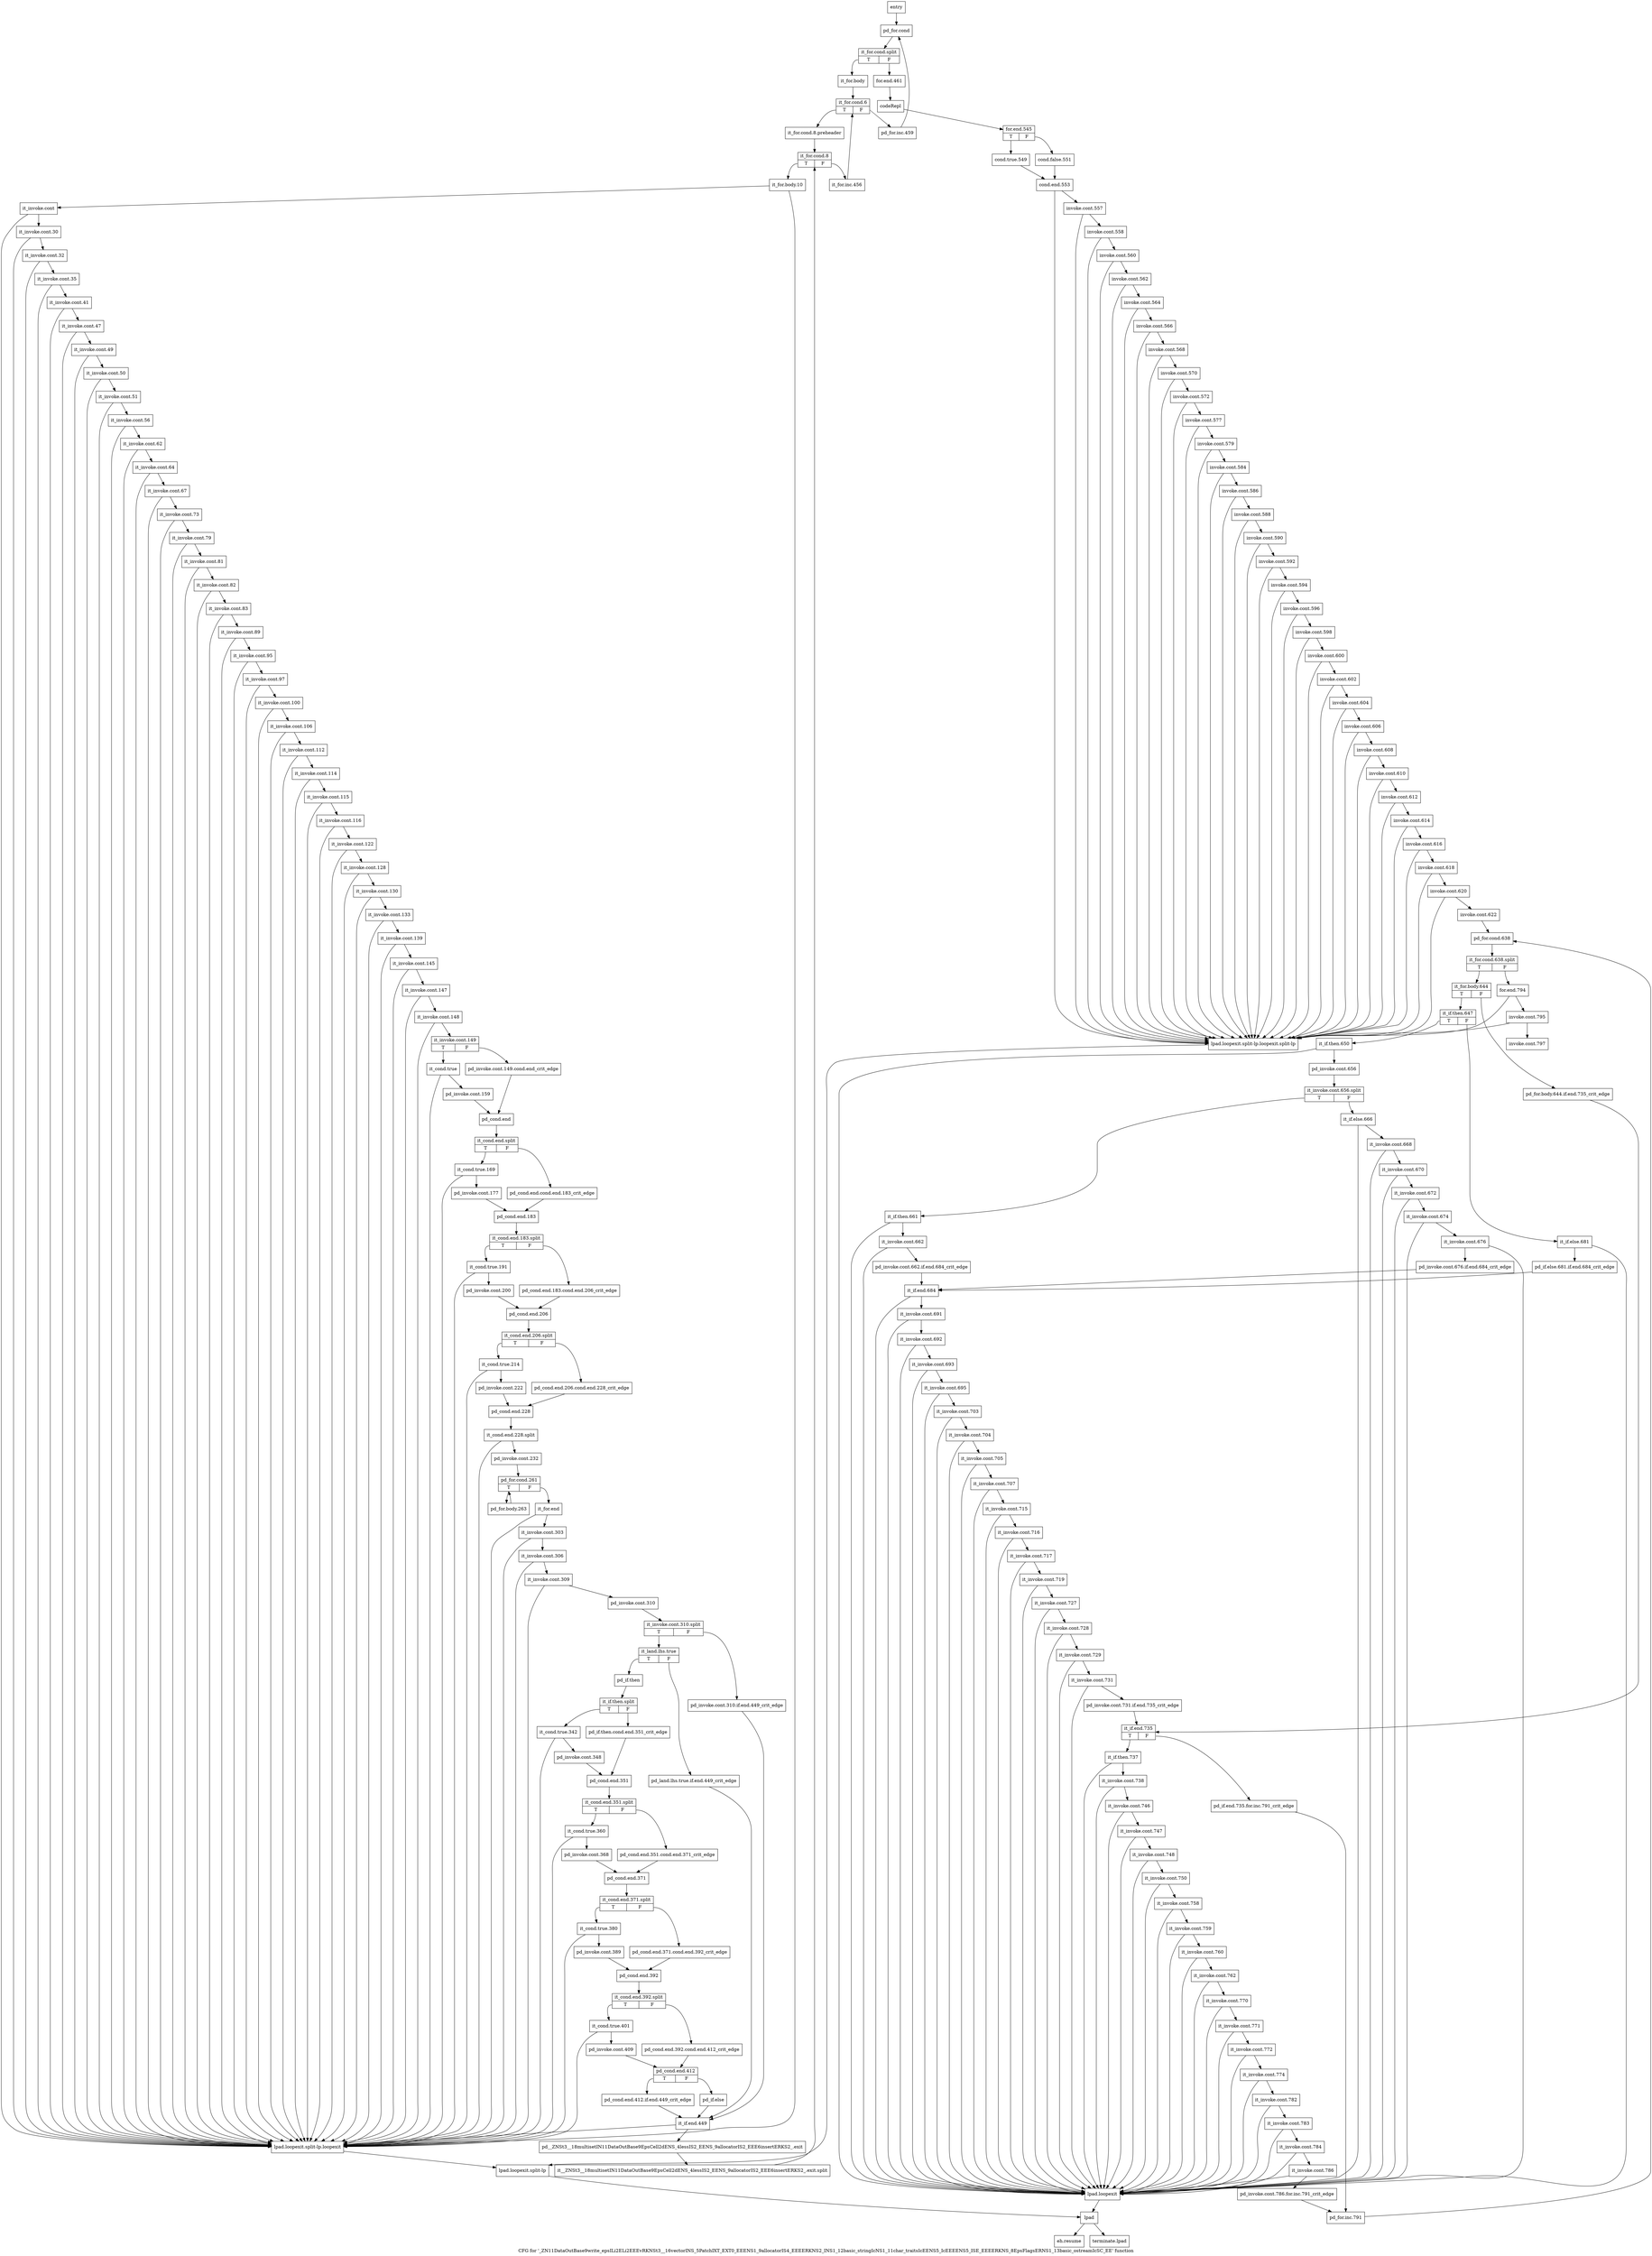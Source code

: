 digraph "CFG for '_ZN11DataOutBase9write_epsILi2ELi2EEEvRKNSt3__16vectorINS_5PatchIXT_EXT0_EEENS1_9allocatorIS4_EEEERKNS2_INS1_12basic_stringIcNS1_11char_traitsIcEENS5_IcEEEENS5_ISE_EEEERKNS_8EpsFlagsERNS1_13basic_ostreamIcSC_EE' function" {
	label="CFG for '_ZN11DataOutBase9write_epsILi2ELi2EEEvRKNSt3__16vectorINS_5PatchIXT_EXT0_EEENS1_9allocatorIS4_EEEERKNS2_INS1_12basic_stringIcNS1_11char_traitsIcEENS5_IcEEEENS5_ISE_EEEERKNS_8EpsFlagsERNS1_13basic_ostreamIcSC_EE' function";

	Node0x358b2e0 [shape=record,label="{entry}"];
	Node0x358b2e0 -> Node0x358b330;
	Node0x358b330 [shape=record,label="{pd_for.cond}"];
	Node0x358b330 -> Node0x9b7e5e0;
	Node0x9b7e5e0 [shape=record,label="{it_for.cond.split|{<s0>T|<s1>F}}"];
	Node0x9b7e5e0:s0 -> Node0x358b380;
	Node0x9b7e5e0:s1 -> Node0x35db050;
	Node0x358b380 [shape=record,label="{it_for.body}"];
	Node0x358b380 -> Node0x358b3d0;
	Node0x358b3d0 [shape=record,label="{it_for.cond.6|{<s0>T|<s1>F}}"];
	Node0x358b3d0:s0 -> Node0x358b420;
	Node0x358b3d0:s1 -> Node0x35db000;
	Node0x358b420 [shape=record,label="{it_for.cond.8.preheader}"];
	Node0x358b420 -> Node0x358b470;
	Node0x358b470 [shape=record,label="{it_for.cond.8|{<s0>T|<s1>F}}"];
	Node0x358b470:s0 -> Node0x35d9390;
	Node0x358b470:s1 -> Node0x35dafb0;
	Node0x35d9390 [shape=record,label="{it_for.body.10}"];
	Node0x35d9390 -> Node0x35d93e0;
	Node0x35d9390 -> Node0x35da560;
	Node0x35d93e0 [shape=record,label="{it_invoke.cont}"];
	Node0x35d93e0 -> Node0x35d9430;
	Node0x35d93e0 -> Node0x35da560;
	Node0x35d9430 [shape=record,label="{it_invoke.cont.30}"];
	Node0x35d9430 -> Node0x35d9480;
	Node0x35d9430 -> Node0x35da560;
	Node0x35d9480 [shape=record,label="{it_invoke.cont.32}"];
	Node0x35d9480 -> Node0x35d94d0;
	Node0x35d9480 -> Node0x35da560;
	Node0x35d94d0 [shape=record,label="{it_invoke.cont.35}"];
	Node0x35d94d0 -> Node0x35d9520;
	Node0x35d94d0 -> Node0x35da560;
	Node0x35d9520 [shape=record,label="{it_invoke.cont.41}"];
	Node0x35d9520 -> Node0x35d9570;
	Node0x35d9520 -> Node0x35da560;
	Node0x35d9570 [shape=record,label="{it_invoke.cont.47}"];
	Node0x35d9570 -> Node0x35d95c0;
	Node0x35d9570 -> Node0x35da560;
	Node0x35d95c0 [shape=record,label="{it_invoke.cont.49}"];
	Node0x35d95c0 -> Node0x35d9610;
	Node0x35d95c0 -> Node0x35da560;
	Node0x35d9610 [shape=record,label="{it_invoke.cont.50}"];
	Node0x35d9610 -> Node0x35d9660;
	Node0x35d9610 -> Node0x35da560;
	Node0x35d9660 [shape=record,label="{it_invoke.cont.51}"];
	Node0x35d9660 -> Node0x35d96b0;
	Node0x35d9660 -> Node0x35da560;
	Node0x35d96b0 [shape=record,label="{it_invoke.cont.56}"];
	Node0x35d96b0 -> Node0x35d9700;
	Node0x35d96b0 -> Node0x35da560;
	Node0x35d9700 [shape=record,label="{it_invoke.cont.62}"];
	Node0x35d9700 -> Node0x35d9750;
	Node0x35d9700 -> Node0x35da560;
	Node0x35d9750 [shape=record,label="{it_invoke.cont.64}"];
	Node0x35d9750 -> Node0x35d97a0;
	Node0x35d9750 -> Node0x35da560;
	Node0x35d97a0 [shape=record,label="{it_invoke.cont.67}"];
	Node0x35d97a0 -> Node0x35d97f0;
	Node0x35d97a0 -> Node0x35da560;
	Node0x35d97f0 [shape=record,label="{it_invoke.cont.73}"];
	Node0x35d97f0 -> Node0x35d9840;
	Node0x35d97f0 -> Node0x35da560;
	Node0x35d9840 [shape=record,label="{it_invoke.cont.79}"];
	Node0x35d9840 -> Node0x35d9890;
	Node0x35d9840 -> Node0x35da560;
	Node0x35d9890 [shape=record,label="{it_invoke.cont.81}"];
	Node0x35d9890 -> Node0x35d98e0;
	Node0x35d9890 -> Node0x35da560;
	Node0x35d98e0 [shape=record,label="{it_invoke.cont.82}"];
	Node0x35d98e0 -> Node0x35d9930;
	Node0x35d98e0 -> Node0x35da560;
	Node0x35d9930 [shape=record,label="{it_invoke.cont.83}"];
	Node0x35d9930 -> Node0x35d9980;
	Node0x35d9930 -> Node0x35da560;
	Node0x35d9980 [shape=record,label="{it_invoke.cont.89}"];
	Node0x35d9980 -> Node0x35d99d0;
	Node0x35d9980 -> Node0x35da560;
	Node0x35d99d0 [shape=record,label="{it_invoke.cont.95}"];
	Node0x35d99d0 -> Node0x35d9a20;
	Node0x35d99d0 -> Node0x35da560;
	Node0x35d9a20 [shape=record,label="{it_invoke.cont.97}"];
	Node0x35d9a20 -> Node0x35d9a70;
	Node0x35d9a20 -> Node0x35da560;
	Node0x35d9a70 [shape=record,label="{it_invoke.cont.100}"];
	Node0x35d9a70 -> Node0x35d9ac0;
	Node0x35d9a70 -> Node0x35da560;
	Node0x35d9ac0 [shape=record,label="{it_invoke.cont.106}"];
	Node0x35d9ac0 -> Node0x35d9b10;
	Node0x35d9ac0 -> Node0x35da560;
	Node0x35d9b10 [shape=record,label="{it_invoke.cont.112}"];
	Node0x35d9b10 -> Node0x35d9b60;
	Node0x35d9b10 -> Node0x35da560;
	Node0x35d9b60 [shape=record,label="{it_invoke.cont.114}"];
	Node0x35d9b60 -> Node0x35d9bb0;
	Node0x35d9b60 -> Node0x35da560;
	Node0x35d9bb0 [shape=record,label="{it_invoke.cont.115}"];
	Node0x35d9bb0 -> Node0x35d9c00;
	Node0x35d9bb0 -> Node0x35da560;
	Node0x35d9c00 [shape=record,label="{it_invoke.cont.116}"];
	Node0x35d9c00 -> Node0x35d9c50;
	Node0x35d9c00 -> Node0x35da560;
	Node0x35d9c50 [shape=record,label="{it_invoke.cont.122}"];
	Node0x35d9c50 -> Node0x35d9ca0;
	Node0x35d9c50 -> Node0x35da560;
	Node0x35d9ca0 [shape=record,label="{it_invoke.cont.128}"];
	Node0x35d9ca0 -> Node0x35d9cf0;
	Node0x35d9ca0 -> Node0x35da560;
	Node0x35d9cf0 [shape=record,label="{it_invoke.cont.130}"];
	Node0x35d9cf0 -> Node0x35d9d40;
	Node0x35d9cf0 -> Node0x35da560;
	Node0x35d9d40 [shape=record,label="{it_invoke.cont.133}"];
	Node0x35d9d40 -> Node0x35d9d90;
	Node0x35d9d40 -> Node0x35da560;
	Node0x35d9d90 [shape=record,label="{it_invoke.cont.139}"];
	Node0x35d9d90 -> Node0x35d9de0;
	Node0x35d9d90 -> Node0x35da560;
	Node0x35d9de0 [shape=record,label="{it_invoke.cont.145}"];
	Node0x35d9de0 -> Node0x35d9e30;
	Node0x35d9de0 -> Node0x35da560;
	Node0x35d9e30 [shape=record,label="{it_invoke.cont.147}"];
	Node0x35d9e30 -> Node0x35d9e80;
	Node0x35d9e30 -> Node0x35da560;
	Node0x35d9e80 [shape=record,label="{it_invoke.cont.148}"];
	Node0x35d9e80 -> Node0x35d9ed0;
	Node0x35d9e80 -> Node0x35da560;
	Node0x35d9ed0 [shape=record,label="{it_invoke.cont.149|{<s0>T|<s1>F}}"];
	Node0x35d9ed0:s0 -> Node0x35d9f70;
	Node0x35d9ed0:s1 -> Node0x35d9f20;
	Node0x35d9f20 [shape=record,label="{pd_invoke.cont.149.cond.end_crit_edge}"];
	Node0x35d9f20 -> Node0x35da010;
	Node0x35d9f70 [shape=record,label="{it_cond.true}"];
	Node0x35d9f70 -> Node0x35d9fc0;
	Node0x35d9f70 -> Node0x35da560;
	Node0x35d9fc0 [shape=record,label="{pd_invoke.cont.159}"];
	Node0x35d9fc0 -> Node0x35da010;
	Node0x35da010 [shape=record,label="{pd_cond.end}"];
	Node0x35da010 -> Node0x9b7fc30;
	Node0x9b7fc30 [shape=record,label="{it_cond.end.split|{<s0>T|<s1>F}}"];
	Node0x9b7fc30:s0 -> Node0x35da0b0;
	Node0x9b7fc30:s1 -> Node0x35da060;
	Node0x35da060 [shape=record,label="{pd_cond.end.cond.end.183_crit_edge}"];
	Node0x35da060 -> Node0x35da150;
	Node0x35da0b0 [shape=record,label="{it_cond.true.169}"];
	Node0x35da0b0 -> Node0x35da100;
	Node0x35da0b0 -> Node0x35da560;
	Node0x35da100 [shape=record,label="{pd_invoke.cont.177}"];
	Node0x35da100 -> Node0x35da150;
	Node0x35da150 [shape=record,label="{pd_cond.end.183}"];
	Node0x35da150 -> Node0x9b7ff30;
	Node0x9b7ff30 [shape=record,label="{it_cond.end.183.split|{<s0>T|<s1>F}}"];
	Node0x9b7ff30:s0 -> Node0x35da1f0;
	Node0x9b7ff30:s1 -> Node0x35da1a0;
	Node0x35da1a0 [shape=record,label="{pd_cond.end.183.cond.end.206_crit_edge}"];
	Node0x35da1a0 -> Node0x35da290;
	Node0x35da1f0 [shape=record,label="{it_cond.true.191}"];
	Node0x35da1f0 -> Node0x35da240;
	Node0x35da1f0 -> Node0x35da560;
	Node0x35da240 [shape=record,label="{pd_invoke.cont.200}"];
	Node0x35da240 -> Node0x35da290;
	Node0x35da290 [shape=record,label="{pd_cond.end.206}"];
	Node0x35da290 -> Node0x9b80130;
	Node0x9b80130 [shape=record,label="{it_cond.end.206.split|{<s0>T|<s1>F}}"];
	Node0x9b80130:s0 -> Node0x35da330;
	Node0x9b80130:s1 -> Node0x35da2e0;
	Node0x35da2e0 [shape=record,label="{pd_cond.end.206.cond.end.228_crit_edge}"];
	Node0x35da2e0 -> Node0x35da3d0;
	Node0x35da330 [shape=record,label="{it_cond.true.214}"];
	Node0x35da330 -> Node0x35da380;
	Node0x35da330 -> Node0x35da560;
	Node0x35da380 [shape=record,label="{pd_invoke.cont.222}"];
	Node0x35da380 -> Node0x35da3d0;
	Node0x35da3d0 [shape=record,label="{pd_cond.end.228}"];
	Node0x35da3d0 -> Node0x9b7e430;
	Node0x9b7e430 [shape=record,label="{it_cond.end.228.split}"];
	Node0x9b7e430 -> Node0x35da420;
	Node0x9b7e430 -> Node0x35da560;
	Node0x35da420 [shape=record,label="{pd_invoke.cont.232}"];
	Node0x35da420 -> Node0x35da470;
	Node0x35da470 [shape=record,label="{pd_for.cond.261|{<s0>T|<s1>F}}"];
	Node0x35da470:s0 -> Node0x35da4c0;
	Node0x35da470:s1 -> Node0x35da6a0;
	Node0x35da4c0 [shape=record,label="{pd_for.body.263}"];
	Node0x35da4c0 -> Node0x35da470;
	Node0x35da510 [shape=record,label="{lpad.loopexit}"];
	Node0x35da510 -> Node0x35da650;
	Node0x35da560 [shape=record,label="{lpad.loopexit.split-lp.loopexit}"];
	Node0x35da560 -> Node0x35da600;
	Node0x35da5b0 [shape=record,label="{lpad.loopexit.split-lp.loopexit.split-lp}"];
	Node0x35da5b0 -> Node0x35da600;
	Node0x35da600 [shape=record,label="{lpad.loopexit.split-lp}"];
	Node0x35da600 -> Node0x35da650;
	Node0x35da650 [shape=record,label="{lpad}"];
	Node0x35da650 -> Node0x35dcef0;
	Node0x35da650 -> Node0x35dcf40;
	Node0x35da6a0 [shape=record,label="{it_for.end}"];
	Node0x35da6a0 -> Node0x35da6f0;
	Node0x35da6a0 -> Node0x35da560;
	Node0x35da6f0 [shape=record,label="{it_invoke.cont.303}"];
	Node0x35da6f0 -> Node0x35da740;
	Node0x35da6f0 -> Node0x35da560;
	Node0x35da740 [shape=record,label="{it_invoke.cont.306}"];
	Node0x35da740 -> Node0x35da790;
	Node0x35da740 -> Node0x35da560;
	Node0x35da790 [shape=record,label="{it_invoke.cont.309}"];
	Node0x35da790 -> Node0x35da7e0;
	Node0x35da790 -> Node0x35da560;
	Node0x35da7e0 [shape=record,label="{pd_invoke.cont.310}"];
	Node0x35da7e0 -> Node0x9b80530;
	Node0x9b80530 [shape=record,label="{it_invoke.cont.310.split|{<s0>T|<s1>F}}"];
	Node0x9b80530:s0 -> Node0x35da880;
	Node0x9b80530:s1 -> Node0x35da830;
	Node0x35da830 [shape=record,label="{pd_invoke.cont.310.if.end.449_crit_edge}"];
	Node0x35da830 -> Node0x35daf10;
	Node0x35da880 [shape=record,label="{it_land.lhs.true|{<s0>T|<s1>F}}"];
	Node0x35da880:s0 -> Node0x35da920;
	Node0x35da880:s1 -> Node0x35da8d0;
	Node0x35da8d0 [shape=record,label="{pd_land.lhs.true.if.end.449_crit_edge}"];
	Node0x35da8d0 -> Node0x35daf10;
	Node0x35da920 [shape=record,label="{pd_if.then}"];
	Node0x35da920 -> Node0x9b80f40;
	Node0x9b80f40 [shape=record,label="{it_if.then.split|{<s0>T|<s1>F}}"];
	Node0x9b80f40:s0 -> Node0x35da9c0;
	Node0x9b80f40:s1 -> Node0x35da970;
	Node0x35da970 [shape=record,label="{pd_if.then.cond.end.351_crit_edge}"];
	Node0x35da970 -> Node0x35daa60;
	Node0x35da9c0 [shape=record,label="{it_cond.true.342}"];
	Node0x35da9c0 -> Node0x35daa10;
	Node0x35da9c0 -> Node0x35da560;
	Node0x35daa10 [shape=record,label="{pd_invoke.cont.348}"];
	Node0x35daa10 -> Node0x35daa60;
	Node0x35daa60 [shape=record,label="{pd_cond.end.351}"];
	Node0x35daa60 -> Node0x9b812c0;
	Node0x9b812c0 [shape=record,label="{it_cond.end.351.split|{<s0>T|<s1>F}}"];
	Node0x9b812c0:s0 -> Node0x35dab00;
	Node0x9b812c0:s1 -> Node0x35daab0;
	Node0x35daab0 [shape=record,label="{pd_cond.end.351.cond.end.371_crit_edge}"];
	Node0x35daab0 -> Node0x35daba0;
	Node0x35dab00 [shape=record,label="{it_cond.true.360}"];
	Node0x35dab00 -> Node0x35dab50;
	Node0x35dab00 -> Node0x35da560;
	Node0x35dab50 [shape=record,label="{pd_invoke.cont.368}"];
	Node0x35dab50 -> Node0x35daba0;
	Node0x35daba0 [shape=record,label="{pd_cond.end.371}"];
	Node0x35daba0 -> Node0x9b82180;
	Node0x9b82180 [shape=record,label="{it_cond.end.371.split|{<s0>T|<s1>F}}"];
	Node0x9b82180:s0 -> Node0x35dac40;
	Node0x9b82180:s1 -> Node0x35dabf0;
	Node0x35dabf0 [shape=record,label="{pd_cond.end.371.cond.end.392_crit_edge}"];
	Node0x35dabf0 -> Node0x35dace0;
	Node0x35dac40 [shape=record,label="{it_cond.true.380}"];
	Node0x35dac40 -> Node0x35dac90;
	Node0x35dac40 -> Node0x35da560;
	Node0x35dac90 [shape=record,label="{pd_invoke.cont.389}"];
	Node0x35dac90 -> Node0x35dace0;
	Node0x35dace0 [shape=record,label="{pd_cond.end.392}"];
	Node0x35dace0 -> Node0x9b81d10;
	Node0x9b81d10 [shape=record,label="{it_cond.end.392.split|{<s0>T|<s1>F}}"];
	Node0x9b81d10:s0 -> Node0x35dad80;
	Node0x9b81d10:s1 -> Node0x35dad30;
	Node0x35dad30 [shape=record,label="{pd_cond.end.392.cond.end.412_crit_edge}"];
	Node0x35dad30 -> Node0x35dae20;
	Node0x35dad80 [shape=record,label="{it_cond.true.401}"];
	Node0x35dad80 -> Node0x35dadd0;
	Node0x35dad80 -> Node0x35da560;
	Node0x35dadd0 [shape=record,label="{pd_invoke.cont.409}"];
	Node0x35dadd0 -> Node0x35dae20;
	Node0x35dae20 [shape=record,label="{pd_cond.end.412|{<s0>T|<s1>F}}"];
	Node0x35dae20:s0 -> Node0x35dae70;
	Node0x35dae20:s1 -> Node0x35daec0;
	Node0x35dae70 [shape=record,label="{pd_cond.end.412.if.end.449_crit_edge}"];
	Node0x35dae70 -> Node0x35daf10;
	Node0x35daec0 [shape=record,label="{pd_if.else}"];
	Node0x35daec0 -> Node0x35daf10;
	Node0x35daf10 [shape=record,label="{it_if.end.449}"];
	Node0x35daf10 -> Node0x35daf60;
	Node0x35daf10 -> Node0x35da560;
	Node0x35daf60 [shape=record,label="{pd__ZNSt3__18multisetIN11DataOutBase9EpsCell2dENS_4lessIS2_EENS_9allocatorIS2_EEE6insertERKS2_.exit}"];
	Node0x35daf60 -> Node0x9b82e50;
	Node0x9b82e50 [shape=record,label="{it__ZNSt3__18multisetIN11DataOutBase9EpsCell2dENS_4lessIS2_EENS_9allocatorIS2_EEE6insertERKS2_.exit.split}"];
	Node0x9b82e50 -> Node0x358b470;
	Node0x35dafb0 [shape=record,label="{it_for.inc.456}"];
	Node0x35dafb0 -> Node0x358b3d0;
	Node0x35db000 [shape=record,label="{pd_for.inc.459}"];
	Node0x35db000 -> Node0x358b330;
	Node0x35db050 [shape=record,label="{for.end.461}"];
	Node0x35db050 -> Node0x35db0a0;
	Node0x35db0a0 [shape=record,label="{codeRepl}"];
	Node0x35db0a0 -> Node0x35db0f0;
	Node0x35db0f0 [shape=record,label="{for.end.545|{<s0>T|<s1>F}}"];
	Node0x35db0f0:s0 -> Node0x35db140;
	Node0x35db0f0:s1 -> Node0x35db190;
	Node0x35db140 [shape=record,label="{cond.true.549}"];
	Node0x35db140 -> Node0x35db1e0;
	Node0x35db190 [shape=record,label="{cond.false.551}"];
	Node0x35db190 -> Node0x35db1e0;
	Node0x35db1e0 [shape=record,label="{cond.end.553}"];
	Node0x35db1e0 -> Node0x35db230;
	Node0x35db1e0 -> Node0x35da5b0;
	Node0x35db230 [shape=record,label="{invoke.cont.557}"];
	Node0x35db230 -> Node0x35db280;
	Node0x35db230 -> Node0x35da5b0;
	Node0x35db280 [shape=record,label="{invoke.cont.558}"];
	Node0x35db280 -> Node0x35db2d0;
	Node0x35db280 -> Node0x35da5b0;
	Node0x35db2d0 [shape=record,label="{invoke.cont.560}"];
	Node0x35db2d0 -> Node0x35db320;
	Node0x35db2d0 -> Node0x35da5b0;
	Node0x35db320 [shape=record,label="{invoke.cont.562}"];
	Node0x35db320 -> Node0x35db370;
	Node0x35db320 -> Node0x35da5b0;
	Node0x35db370 [shape=record,label="{invoke.cont.564}"];
	Node0x35db370 -> Node0x35db3c0;
	Node0x35db370 -> Node0x35da5b0;
	Node0x35db3c0 [shape=record,label="{invoke.cont.566}"];
	Node0x35db3c0 -> Node0x35db410;
	Node0x35db3c0 -> Node0x35da5b0;
	Node0x35db410 [shape=record,label="{invoke.cont.568}"];
	Node0x35db410 -> Node0x35db460;
	Node0x35db410 -> Node0x35da5b0;
	Node0x35db460 [shape=record,label="{invoke.cont.570}"];
	Node0x35db460 -> Node0x35db4b0;
	Node0x35db460 -> Node0x35da5b0;
	Node0x35db4b0 [shape=record,label="{invoke.cont.572}"];
	Node0x35db4b0 -> Node0x35db500;
	Node0x35db4b0 -> Node0x35da5b0;
	Node0x35db500 [shape=record,label="{invoke.cont.577}"];
	Node0x35db500 -> Node0x35db550;
	Node0x35db500 -> Node0x35da5b0;
	Node0x35db550 [shape=record,label="{invoke.cont.579}"];
	Node0x35db550 -> Node0x35db5a0;
	Node0x35db550 -> Node0x35da5b0;
	Node0x35db5a0 [shape=record,label="{invoke.cont.584}"];
	Node0x35db5a0 -> Node0x35db5f0;
	Node0x35db5a0 -> Node0x35da5b0;
	Node0x35db5f0 [shape=record,label="{invoke.cont.586}"];
	Node0x35db5f0 -> Node0x35db640;
	Node0x35db5f0 -> Node0x35da5b0;
	Node0x35db640 [shape=record,label="{invoke.cont.588}"];
	Node0x35db640 -> Node0x35db690;
	Node0x35db640 -> Node0x35da5b0;
	Node0x35db690 [shape=record,label="{invoke.cont.590}"];
	Node0x35db690 -> Node0x35db6e0;
	Node0x35db690 -> Node0x35da5b0;
	Node0x35db6e0 [shape=record,label="{invoke.cont.592}"];
	Node0x35db6e0 -> Node0x35db730;
	Node0x35db6e0 -> Node0x35da5b0;
	Node0x35db730 [shape=record,label="{invoke.cont.594}"];
	Node0x35db730 -> Node0x35db780;
	Node0x35db730 -> Node0x35da5b0;
	Node0x35db780 [shape=record,label="{invoke.cont.596}"];
	Node0x35db780 -> Node0x35db7d0;
	Node0x35db780 -> Node0x35da5b0;
	Node0x35db7d0 [shape=record,label="{invoke.cont.598}"];
	Node0x35db7d0 -> Node0x35db820;
	Node0x35db7d0 -> Node0x35da5b0;
	Node0x35db820 [shape=record,label="{invoke.cont.600}"];
	Node0x35db820 -> Node0x35db870;
	Node0x35db820 -> Node0x35da5b0;
	Node0x35db870 [shape=record,label="{invoke.cont.602}"];
	Node0x35db870 -> Node0x35db8c0;
	Node0x35db870 -> Node0x35da5b0;
	Node0x35db8c0 [shape=record,label="{invoke.cont.604}"];
	Node0x35db8c0 -> Node0x35db910;
	Node0x35db8c0 -> Node0x35da5b0;
	Node0x35db910 [shape=record,label="{invoke.cont.606}"];
	Node0x35db910 -> Node0x35db960;
	Node0x35db910 -> Node0x35da5b0;
	Node0x35db960 [shape=record,label="{invoke.cont.608}"];
	Node0x35db960 -> Node0x35db9b0;
	Node0x35db960 -> Node0x35da5b0;
	Node0x35db9b0 [shape=record,label="{invoke.cont.610}"];
	Node0x35db9b0 -> Node0x35dba00;
	Node0x35db9b0 -> Node0x35da5b0;
	Node0x35dba00 [shape=record,label="{invoke.cont.612}"];
	Node0x35dba00 -> Node0x35dba50;
	Node0x35dba00 -> Node0x35da5b0;
	Node0x35dba50 [shape=record,label="{invoke.cont.614}"];
	Node0x35dba50 -> Node0x35dbaa0;
	Node0x35dba50 -> Node0x35da5b0;
	Node0x35dbaa0 [shape=record,label="{invoke.cont.616}"];
	Node0x35dbaa0 -> Node0x35dbaf0;
	Node0x35dbaa0 -> Node0x35da5b0;
	Node0x35dbaf0 [shape=record,label="{invoke.cont.618}"];
	Node0x35dbaf0 -> Node0x35dbb40;
	Node0x35dbaf0 -> Node0x35da5b0;
	Node0x35dbb40 [shape=record,label="{invoke.cont.620}"];
	Node0x35dbb40 -> Node0x35dbb90;
	Node0x35dbb40 -> Node0x35da5b0;
	Node0x35dbb90 [shape=record,label="{invoke.cont.622}"];
	Node0x35dbb90 -> Node0x35dbbe0;
	Node0x35dbbe0 [shape=record,label="{pd_for.cond.638}"];
	Node0x35dbbe0 -> Node0x9b82650;
	Node0x9b82650 [shape=record,label="{it_for.cond.638.split|{<s0>T|<s1>F}}"];
	Node0x9b82650:s0 -> Node0x35dbc30;
	Node0x9b82650:s1 -> Node0x35dce00;
	Node0x35dbc30 [shape=record,label="{it_for.body.644|{<s0>T|<s1>F}}"];
	Node0x35dbc30:s0 -> Node0x35dbcd0;
	Node0x35dbc30:s1 -> Node0x35dbc80;
	Node0x35dbc80 [shape=record,label="{pd_for.body.644.if.end.735_crit_edge}"];
	Node0x35dbc80 -> Node0x35dc720;
	Node0x35dbcd0 [shape=record,label="{it_if.then.647|{<s0>T|<s1>F}}"];
	Node0x35dbcd0:s0 -> Node0x35dbd20;
	Node0x35dbcd0:s1 -> Node0x35dc0e0;
	Node0x35dbd20 [shape=record,label="{it_if.then.650}"];
	Node0x35dbd20 -> Node0x35dbd70;
	Node0x35dbd20 -> Node0x35da510;
	Node0x35dbd70 [shape=record,label="{pd_invoke.cont.656}"];
	Node0x35dbd70 -> Node0x9b82ed0;
	Node0x9b82ed0 [shape=record,label="{it_invoke.cont.656.split|{<s0>T|<s1>F}}"];
	Node0x9b82ed0:s0 -> Node0x35dbdc0;
	Node0x9b82ed0:s1 -> Node0x35dbeb0;
	Node0x35dbdc0 [shape=record,label="{it_if.then.661}"];
	Node0x35dbdc0 -> Node0x35dbe10;
	Node0x35dbdc0 -> Node0x35da510;
	Node0x35dbe10 [shape=record,label="{it_invoke.cont.662}"];
	Node0x35dbe10 -> Node0x35dbe60;
	Node0x35dbe10 -> Node0x35da510;
	Node0x35dbe60 [shape=record,label="{pd_invoke.cont.662.if.end.684_crit_edge}"];
	Node0x35dbe60 -> Node0x35dc180;
	Node0x35dbeb0 [shape=record,label="{it_if.else.666}"];
	Node0x35dbeb0 -> Node0x35dbf00;
	Node0x35dbeb0 -> Node0x35da510;
	Node0x35dbf00 [shape=record,label="{it_invoke.cont.668}"];
	Node0x35dbf00 -> Node0x35dbf50;
	Node0x35dbf00 -> Node0x35da510;
	Node0x35dbf50 [shape=record,label="{it_invoke.cont.670}"];
	Node0x35dbf50 -> Node0x35dbfa0;
	Node0x35dbf50 -> Node0x35da510;
	Node0x35dbfa0 [shape=record,label="{it_invoke.cont.672}"];
	Node0x35dbfa0 -> Node0x35dbff0;
	Node0x35dbfa0 -> Node0x35da510;
	Node0x35dbff0 [shape=record,label="{it_invoke.cont.674}"];
	Node0x35dbff0 -> Node0x35dc040;
	Node0x35dbff0 -> Node0x35da510;
	Node0x35dc040 [shape=record,label="{it_invoke.cont.676}"];
	Node0x35dc040 -> Node0x35dc090;
	Node0x35dc040 -> Node0x35da510;
	Node0x35dc090 [shape=record,label="{pd_invoke.cont.676.if.end.684_crit_edge}"];
	Node0x35dc090 -> Node0x35dc180;
	Node0x35dc0e0 [shape=record,label="{it_if.else.681}"];
	Node0x35dc0e0 -> Node0x35dc130;
	Node0x35dc0e0 -> Node0x35da510;
	Node0x35dc130 [shape=record,label="{pd_if.else.681.if.end.684_crit_edge}"];
	Node0x35dc130 -> Node0x35dc180;
	Node0x35dc180 [shape=record,label="{it_if.end.684}"];
	Node0x35dc180 -> Node0x35dc1d0;
	Node0x35dc180 -> Node0x35da510;
	Node0x35dc1d0 [shape=record,label="{it_invoke.cont.691}"];
	Node0x35dc1d0 -> Node0x35dc220;
	Node0x35dc1d0 -> Node0x35da510;
	Node0x35dc220 [shape=record,label="{it_invoke.cont.692}"];
	Node0x35dc220 -> Node0x35dc270;
	Node0x35dc220 -> Node0x35da510;
	Node0x35dc270 [shape=record,label="{it_invoke.cont.693}"];
	Node0x35dc270 -> Node0x35dc2c0;
	Node0x35dc270 -> Node0x35da510;
	Node0x35dc2c0 [shape=record,label="{it_invoke.cont.695}"];
	Node0x35dc2c0 -> Node0x35dc310;
	Node0x35dc2c0 -> Node0x35da510;
	Node0x35dc310 [shape=record,label="{it_invoke.cont.703}"];
	Node0x35dc310 -> Node0x35dc360;
	Node0x35dc310 -> Node0x35da510;
	Node0x35dc360 [shape=record,label="{it_invoke.cont.704}"];
	Node0x35dc360 -> Node0x35dc3b0;
	Node0x35dc360 -> Node0x35da510;
	Node0x35dc3b0 [shape=record,label="{it_invoke.cont.705}"];
	Node0x35dc3b0 -> Node0x35dc400;
	Node0x35dc3b0 -> Node0x35da510;
	Node0x35dc400 [shape=record,label="{it_invoke.cont.707}"];
	Node0x35dc400 -> Node0x35dc450;
	Node0x35dc400 -> Node0x35da510;
	Node0x35dc450 [shape=record,label="{it_invoke.cont.715}"];
	Node0x35dc450 -> Node0x35dc4a0;
	Node0x35dc450 -> Node0x35da510;
	Node0x35dc4a0 [shape=record,label="{it_invoke.cont.716}"];
	Node0x35dc4a0 -> Node0x35dc4f0;
	Node0x35dc4a0 -> Node0x35da510;
	Node0x35dc4f0 [shape=record,label="{it_invoke.cont.717}"];
	Node0x35dc4f0 -> Node0x35dc540;
	Node0x35dc4f0 -> Node0x35da510;
	Node0x35dc540 [shape=record,label="{it_invoke.cont.719}"];
	Node0x35dc540 -> Node0x35dc590;
	Node0x35dc540 -> Node0x35da510;
	Node0x35dc590 [shape=record,label="{it_invoke.cont.727}"];
	Node0x35dc590 -> Node0x35dc5e0;
	Node0x35dc590 -> Node0x35da510;
	Node0x35dc5e0 [shape=record,label="{it_invoke.cont.728}"];
	Node0x35dc5e0 -> Node0x35dc630;
	Node0x35dc5e0 -> Node0x35da510;
	Node0x35dc630 [shape=record,label="{it_invoke.cont.729}"];
	Node0x35dc630 -> Node0x35dc680;
	Node0x35dc630 -> Node0x35da510;
	Node0x35dc680 [shape=record,label="{it_invoke.cont.731}"];
	Node0x35dc680 -> Node0x35dc6d0;
	Node0x35dc680 -> Node0x35da510;
	Node0x35dc6d0 [shape=record,label="{pd_invoke.cont.731.if.end.735_crit_edge}"];
	Node0x35dc6d0 -> Node0x35dc720;
	Node0x35dc720 [shape=record,label="{it_if.end.735|{<s0>T|<s1>F}}"];
	Node0x35dc720:s0 -> Node0x35dc7c0;
	Node0x35dc720:s1 -> Node0x35dc770;
	Node0x35dc770 [shape=record,label="{pd_if.end.735.for.inc.791_crit_edge}"];
	Node0x35dc770 -> Node0x35dcdb0;
	Node0x35dc7c0 [shape=record,label="{it_if.then.737}"];
	Node0x35dc7c0 -> Node0x35dc810;
	Node0x35dc7c0 -> Node0x35da510;
	Node0x35dc810 [shape=record,label="{it_invoke.cont.738}"];
	Node0x35dc810 -> Node0x35dc860;
	Node0x35dc810 -> Node0x35da510;
	Node0x35dc860 [shape=record,label="{it_invoke.cont.746}"];
	Node0x35dc860 -> Node0x35dc8b0;
	Node0x35dc860 -> Node0x35da510;
	Node0x35dc8b0 [shape=record,label="{it_invoke.cont.747}"];
	Node0x35dc8b0 -> Node0x35dc900;
	Node0x35dc8b0 -> Node0x35da510;
	Node0x35dc900 [shape=record,label="{it_invoke.cont.748}"];
	Node0x35dc900 -> Node0x35dc950;
	Node0x35dc900 -> Node0x35da510;
	Node0x35dc950 [shape=record,label="{it_invoke.cont.750}"];
	Node0x35dc950 -> Node0x35dc9a0;
	Node0x35dc950 -> Node0x35da510;
	Node0x35dc9a0 [shape=record,label="{it_invoke.cont.758}"];
	Node0x35dc9a0 -> Node0x35dc9f0;
	Node0x35dc9a0 -> Node0x35da510;
	Node0x35dc9f0 [shape=record,label="{it_invoke.cont.759}"];
	Node0x35dc9f0 -> Node0x35dca40;
	Node0x35dc9f0 -> Node0x35da510;
	Node0x35dca40 [shape=record,label="{it_invoke.cont.760}"];
	Node0x35dca40 -> Node0x35dca90;
	Node0x35dca40 -> Node0x35da510;
	Node0x35dca90 [shape=record,label="{it_invoke.cont.762}"];
	Node0x35dca90 -> Node0x35dcae0;
	Node0x35dca90 -> Node0x35da510;
	Node0x35dcae0 [shape=record,label="{it_invoke.cont.770}"];
	Node0x35dcae0 -> Node0x35dcb30;
	Node0x35dcae0 -> Node0x35da510;
	Node0x35dcb30 [shape=record,label="{it_invoke.cont.771}"];
	Node0x35dcb30 -> Node0x35dcb80;
	Node0x35dcb30 -> Node0x35da510;
	Node0x35dcb80 [shape=record,label="{it_invoke.cont.772}"];
	Node0x35dcb80 -> Node0x35dcbd0;
	Node0x35dcb80 -> Node0x35da510;
	Node0x35dcbd0 [shape=record,label="{it_invoke.cont.774}"];
	Node0x35dcbd0 -> Node0x35dcc20;
	Node0x35dcbd0 -> Node0x35da510;
	Node0x35dcc20 [shape=record,label="{it_invoke.cont.782}"];
	Node0x35dcc20 -> Node0x35dcc70;
	Node0x35dcc20 -> Node0x35da510;
	Node0x35dcc70 [shape=record,label="{it_invoke.cont.783}"];
	Node0x35dcc70 -> Node0x35dccc0;
	Node0x35dcc70 -> Node0x35da510;
	Node0x35dccc0 [shape=record,label="{it_invoke.cont.784}"];
	Node0x35dccc0 -> Node0x35dcd10;
	Node0x35dccc0 -> Node0x35da510;
	Node0x35dcd10 [shape=record,label="{it_invoke.cont.786}"];
	Node0x35dcd10 -> Node0x35dcd60;
	Node0x35dcd10 -> Node0x35da510;
	Node0x35dcd60 [shape=record,label="{pd_invoke.cont.786.for.inc.791_crit_edge}"];
	Node0x35dcd60 -> Node0x35dcdb0;
	Node0x35dcdb0 [shape=record,label="{pd_for.inc.791}"];
	Node0x35dcdb0 -> Node0x35dbbe0;
	Node0x35dce00 [shape=record,label="{for.end.794}"];
	Node0x35dce00 -> Node0x35dce50;
	Node0x35dce00 -> Node0x35da5b0;
	Node0x35dce50 [shape=record,label="{invoke.cont.795}"];
	Node0x35dce50 -> Node0x35dcea0;
	Node0x35dce50 -> Node0x35da5b0;
	Node0x35dcea0 [shape=record,label="{invoke.cont.797}"];
	Node0x35dcef0 [shape=record,label="{eh.resume}"];
	Node0x35dcf40 [shape=record,label="{terminate.lpad}"];
}
